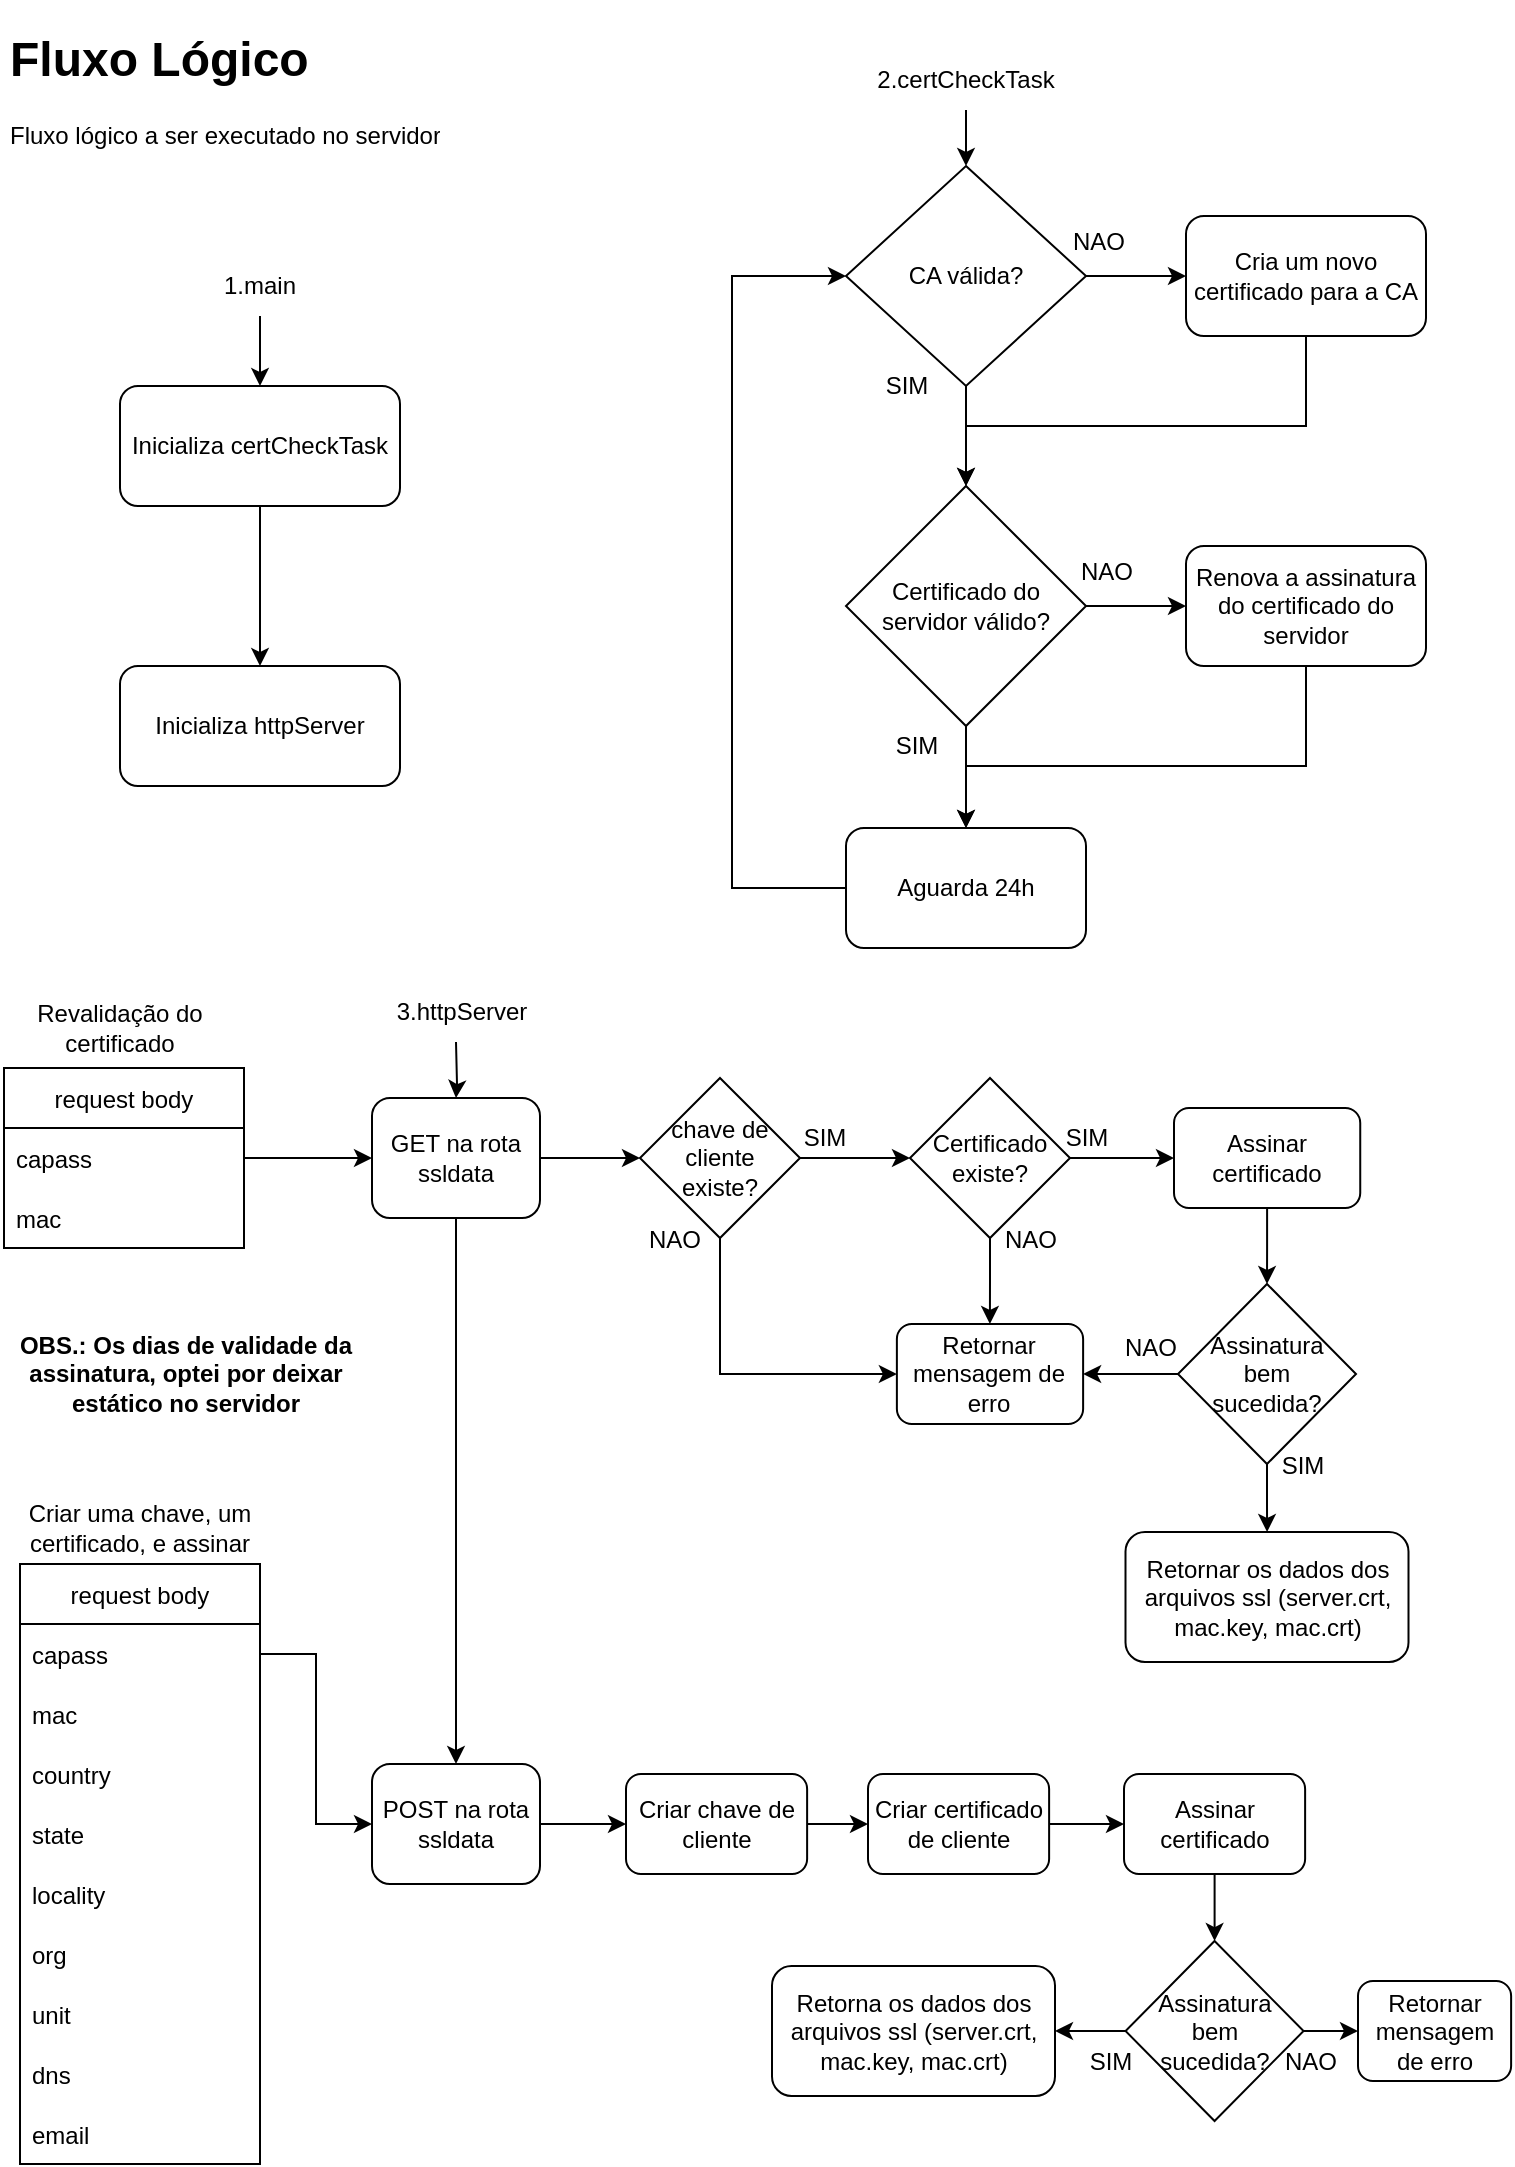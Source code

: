 <mxfile version="16.5.1" type="device" pages="4"><diagram id="BC4Zwl8mipg5zfSxNKsa" name="Fluxo lógico"><mxGraphModel dx="1021" dy="651" grid="1" gridSize="10" guides="1" tooltips="1" connect="1" arrows="1" fold="1" page="1" pageScale="1" pageWidth="827" pageHeight="1169" math="0" shadow="0"><root><mxCell id="be6pAo3r0yHjS3jcYsn6-0"/><mxCell id="be6pAo3r0yHjS3jcYsn6-1" parent="be6pAo3r0yHjS3jcYsn6-0"/><mxCell id="WcNA17hBOjk0ftj5yCEZ-30" value="" style="edgeStyle=orthogonalEdgeStyle;rounded=0;orthogonalLoop=1;jettySize=auto;html=1;" edge="1" parent="be6pAo3r0yHjS3jcYsn6-1" source="be6pAo3r0yHjS3jcYsn6-2" target="WcNA17hBOjk0ftj5yCEZ-29"><mxGeometry relative="1" as="geometry"/></mxCell><mxCell id="be6pAo3r0yHjS3jcYsn6-2" value="Inicializa certCheckTask" style="rounded=1;whiteSpace=wrap;html=1;" vertex="1" parent="be6pAo3r0yHjS3jcYsn6-1"><mxGeometry x="100" y="223" width="140" height="60" as="geometry"/></mxCell><mxCell id="WcNA17hBOjk0ftj5yCEZ-2" value="" style="edgeStyle=orthogonalEdgeStyle;rounded=0;orthogonalLoop=1;jettySize=auto;html=1;" edge="1" parent="be6pAo3r0yHjS3jcYsn6-1" source="WcNA17hBOjk0ftj5yCEZ-1" target="be6pAo3r0yHjS3jcYsn6-2"><mxGeometry relative="1" as="geometry"/></mxCell><mxCell id="WcNA17hBOjk0ftj5yCEZ-1" value="1.main" style="text;html=1;strokeColor=none;fillColor=none;align=center;verticalAlign=middle;whiteSpace=wrap;rounded=0;" vertex="1" parent="be6pAo3r0yHjS3jcYsn6-1"><mxGeometry x="140" y="158" width="60" height="30" as="geometry"/></mxCell><mxCell id="WcNA17hBOjk0ftj5yCEZ-28" value="" style="edgeStyle=orthogonalEdgeStyle;rounded=0;orthogonalLoop=1;jettySize=auto;html=1;" edge="1" parent="be6pAo3r0yHjS3jcYsn6-1" source="WcNA17hBOjk0ftj5yCEZ-3" target="WcNA17hBOjk0ftj5yCEZ-11"><mxGeometry relative="1" as="geometry"/></mxCell><mxCell id="WcNA17hBOjk0ftj5yCEZ-3" value="2.certCheckTask" style="text;html=1;strokeColor=none;fillColor=none;align=center;verticalAlign=middle;whiteSpace=wrap;rounded=0;" vertex="1" parent="be6pAo3r0yHjS3jcYsn6-1"><mxGeometry x="493" y="55" width="60" height="30" as="geometry"/></mxCell><mxCell id="WcNA17hBOjk0ftj5yCEZ-13" value="" style="edgeStyle=orthogonalEdgeStyle;rounded=0;orthogonalLoop=1;jettySize=auto;html=1;" edge="1" parent="be6pAo3r0yHjS3jcYsn6-1" source="WcNA17hBOjk0ftj5yCEZ-11" target="WcNA17hBOjk0ftj5yCEZ-12"><mxGeometry relative="1" as="geometry"/></mxCell><mxCell id="WcNA17hBOjk0ftj5yCEZ-17" value="" style="edgeStyle=orthogonalEdgeStyle;rounded=0;orthogonalLoop=1;jettySize=auto;html=1;" edge="1" parent="be6pAo3r0yHjS3jcYsn6-1" source="WcNA17hBOjk0ftj5yCEZ-11" target="WcNA17hBOjk0ftj5yCEZ-16"><mxGeometry relative="1" as="geometry"/></mxCell><mxCell id="WcNA17hBOjk0ftj5yCEZ-11" value="CA válida?" style="rhombus;whiteSpace=wrap;html=1;" vertex="1" parent="be6pAo3r0yHjS3jcYsn6-1"><mxGeometry x="463" y="113" width="120" height="110" as="geometry"/></mxCell><mxCell id="WcNA17hBOjk0ftj5yCEZ-15" value="" style="edgeStyle=orthogonalEdgeStyle;rounded=0;orthogonalLoop=1;jettySize=auto;html=1;" edge="1" parent="be6pAo3r0yHjS3jcYsn6-1" source="WcNA17hBOjk0ftj5yCEZ-12" target="WcNA17hBOjk0ftj5yCEZ-14"><mxGeometry relative="1" as="geometry"/></mxCell><mxCell id="WcNA17hBOjk0ftj5yCEZ-21" style="edgeStyle=orthogonalEdgeStyle;rounded=0;orthogonalLoop=1;jettySize=auto;html=1;entryX=0;entryY=0.5;entryDx=0;entryDy=0;" edge="1" parent="be6pAo3r0yHjS3jcYsn6-1" source="WcNA17hBOjk0ftj5yCEZ-12" target="WcNA17hBOjk0ftj5yCEZ-20"><mxGeometry relative="1" as="geometry"/></mxCell><mxCell id="WcNA17hBOjk0ftj5yCEZ-12" value="Certificado do servidor válido?" style="rhombus;whiteSpace=wrap;html=1;" vertex="1" parent="be6pAo3r0yHjS3jcYsn6-1"><mxGeometry x="463" y="273" width="120" height="120" as="geometry"/></mxCell><mxCell id="WcNA17hBOjk0ftj5yCEZ-23" style="edgeStyle=orthogonalEdgeStyle;rounded=0;orthogonalLoop=1;jettySize=auto;html=1;entryX=0;entryY=0.5;entryDx=0;entryDy=0;" edge="1" parent="be6pAo3r0yHjS3jcYsn6-1" source="WcNA17hBOjk0ftj5yCEZ-14" target="WcNA17hBOjk0ftj5yCEZ-11"><mxGeometry relative="1" as="geometry"><Array as="points"><mxPoint x="406" y="474"/><mxPoint x="406" y="168"/></Array></mxGeometry></mxCell><mxCell id="WcNA17hBOjk0ftj5yCEZ-14" value="Aguarda 24h" style="rounded=1;whiteSpace=wrap;html=1;" vertex="1" parent="be6pAo3r0yHjS3jcYsn6-1"><mxGeometry x="463" y="444" width="120" height="60" as="geometry"/></mxCell><mxCell id="WcNA17hBOjk0ftj5yCEZ-19" style="edgeStyle=orthogonalEdgeStyle;rounded=0;orthogonalLoop=1;jettySize=auto;html=1;entryX=0.5;entryY=0;entryDx=0;entryDy=0;" edge="1" parent="be6pAo3r0yHjS3jcYsn6-1" source="WcNA17hBOjk0ftj5yCEZ-16" target="WcNA17hBOjk0ftj5yCEZ-12"><mxGeometry relative="1" as="geometry"><Array as="points"><mxPoint x="693" y="243"/><mxPoint x="523" y="243"/></Array></mxGeometry></mxCell><mxCell id="WcNA17hBOjk0ftj5yCEZ-16" value="Cria um novo certificado para a CA" style="rounded=1;whiteSpace=wrap;html=1;" vertex="1" parent="be6pAo3r0yHjS3jcYsn6-1"><mxGeometry x="633" y="138" width="120" height="60" as="geometry"/></mxCell><mxCell id="WcNA17hBOjk0ftj5yCEZ-22" style="edgeStyle=orthogonalEdgeStyle;rounded=0;orthogonalLoop=1;jettySize=auto;html=1;entryX=0.5;entryY=0;entryDx=0;entryDy=0;" edge="1" parent="be6pAo3r0yHjS3jcYsn6-1" source="WcNA17hBOjk0ftj5yCEZ-20" target="WcNA17hBOjk0ftj5yCEZ-14"><mxGeometry relative="1" as="geometry"><Array as="points"><mxPoint x="693" y="413"/><mxPoint x="523" y="413"/></Array></mxGeometry></mxCell><mxCell id="WcNA17hBOjk0ftj5yCEZ-20" value="Renova a assinatura do certificado do servidor" style="rounded=1;whiteSpace=wrap;html=1;" vertex="1" parent="be6pAo3r0yHjS3jcYsn6-1"><mxGeometry x="633" y="303" width="120" height="60" as="geometry"/></mxCell><mxCell id="WcNA17hBOjk0ftj5yCEZ-24" value="SIM" style="text;html=1;align=center;verticalAlign=middle;resizable=0;points=[];autosize=1;strokeColor=none;fillColor=none;" vertex="1" parent="be6pAo3r0yHjS3jcYsn6-1"><mxGeometry x="473" y="213" width="40" height="20" as="geometry"/></mxCell><mxCell id="WcNA17hBOjk0ftj5yCEZ-25" value="NAO" style="text;html=1;align=center;verticalAlign=middle;resizable=0;points=[];autosize=1;strokeColor=none;fillColor=none;" vertex="1" parent="be6pAo3r0yHjS3jcYsn6-1"><mxGeometry x="569" y="141" width="40" height="20" as="geometry"/></mxCell><mxCell id="WcNA17hBOjk0ftj5yCEZ-26" value="SIM" style="text;html=1;align=center;verticalAlign=middle;resizable=0;points=[];autosize=1;strokeColor=none;fillColor=none;" vertex="1" parent="be6pAo3r0yHjS3jcYsn6-1"><mxGeometry x="478" y="393" width="40" height="20" as="geometry"/></mxCell><mxCell id="WcNA17hBOjk0ftj5yCEZ-27" value="NAO" style="text;html=1;align=center;verticalAlign=middle;resizable=0;points=[];autosize=1;strokeColor=none;fillColor=none;" vertex="1" parent="be6pAo3r0yHjS3jcYsn6-1"><mxGeometry x="573" y="306" width="40" height="20" as="geometry"/></mxCell><mxCell id="WcNA17hBOjk0ftj5yCEZ-29" value="Inicializa httpServer" style="rounded=1;whiteSpace=wrap;html=1;" vertex="1" parent="be6pAo3r0yHjS3jcYsn6-1"><mxGeometry x="100" y="363" width="140" height="60" as="geometry"/></mxCell><mxCell id="WcNA17hBOjk0ftj5yCEZ-33" value="" style="edgeStyle=orthogonalEdgeStyle;rounded=0;orthogonalLoop=1;jettySize=auto;html=1;" edge="1" parent="be6pAo3r0yHjS3jcYsn6-1" target="WcNA17hBOjk0ftj5yCEZ-32"><mxGeometry relative="1" as="geometry"><mxPoint x="268" y="551" as="sourcePoint"/></mxGeometry></mxCell><mxCell id="WcNA17hBOjk0ftj5yCEZ-31" value="3.httpServer" style="text;html=1;strokeColor=none;fillColor=none;align=center;verticalAlign=middle;whiteSpace=wrap;rounded=0;" vertex="1" parent="be6pAo3r0yHjS3jcYsn6-1"><mxGeometry x="241" y="521" width="60" height="30" as="geometry"/></mxCell><mxCell id="xmkjiBIXe8Q9Y57QpIyR-19" value="" style="edgeStyle=orthogonalEdgeStyle;rounded=0;orthogonalLoop=1;jettySize=auto;html=1;" edge="1" parent="be6pAo3r0yHjS3jcYsn6-1" source="WcNA17hBOjk0ftj5yCEZ-32" target="xmkjiBIXe8Q9Y57QpIyR-11"><mxGeometry relative="1" as="geometry"/></mxCell><mxCell id="x1FWQVkBHdmMVWRFL4YK-9" value="" style="edgeStyle=orthogonalEdgeStyle;rounded=0;orthogonalLoop=1;jettySize=auto;html=1;" edge="1" parent="be6pAo3r0yHjS3jcYsn6-1" source="WcNA17hBOjk0ftj5yCEZ-32" target="x1FWQVkBHdmMVWRFL4YK-8"><mxGeometry relative="1" as="geometry"/></mxCell><mxCell id="WcNA17hBOjk0ftj5yCEZ-32" value="GET na rota ssldata" style="rounded=1;whiteSpace=wrap;html=1;" vertex="1" parent="be6pAo3r0yHjS3jcYsn6-1"><mxGeometry x="226" y="579" width="84" height="60" as="geometry"/></mxCell><mxCell id="UGBuYZx6DD6ibob1wePG-3" value="" style="edgeStyle=orthogonalEdgeStyle;rounded=0;orthogonalLoop=1;jettySize=auto;html=1;" edge="1" parent="be6pAo3r0yHjS3jcYsn6-1" source="xmkjiBIXe8Q9Y57QpIyR-11" target="UGBuYZx6DD6ibob1wePG-2"><mxGeometry relative="1" as="geometry"/></mxCell><mxCell id="x1FWQVkBHdmMVWRFL4YK-4" style="edgeStyle=orthogonalEdgeStyle;rounded=0;orthogonalLoop=1;jettySize=auto;html=1;entryX=0;entryY=0.5;entryDx=0;entryDy=0;" edge="1" parent="be6pAo3r0yHjS3jcYsn6-1" source="xmkjiBIXe8Q9Y57QpIyR-11" target="v9mqhkekcxgClpaHJQd0-19"><mxGeometry relative="1" as="geometry"><Array as="points"><mxPoint x="400" y="717"/></Array></mxGeometry></mxCell><mxCell id="xmkjiBIXe8Q9Y57QpIyR-11" value="chave de cliente &lt;br&gt;existe?" style="rhombus;whiteSpace=wrap;html=1;" vertex="1" parent="be6pAo3r0yHjS3jcYsn6-1"><mxGeometry x="360" y="569" width="80" height="80" as="geometry"/></mxCell><mxCell id="xmkjiBIXe8Q9Y57QpIyR-18" value="" style="edgeStyle=orthogonalEdgeStyle;rounded=0;orthogonalLoop=1;jettySize=auto;html=1;" edge="1" parent="be6pAo3r0yHjS3jcYsn6-1" source="xmkjiBIXe8Q9Y57QpIyR-16" target="xmkjiBIXe8Q9Y57QpIyR-17"><mxGeometry relative="1" as="geometry"/></mxCell><mxCell id="x1FWQVkBHdmMVWRFL4YK-3" value="" style="edgeStyle=orthogonalEdgeStyle;rounded=0;orthogonalLoop=1;jettySize=auto;html=1;" edge="1" parent="be6pAo3r0yHjS3jcYsn6-1" source="xmkjiBIXe8Q9Y57QpIyR-16" target="v9mqhkekcxgClpaHJQd0-19"><mxGeometry relative="1" as="geometry"/></mxCell><mxCell id="xmkjiBIXe8Q9Y57QpIyR-16" value="Assinatura &lt;br&gt;bem &lt;br&gt;sucedida?" style="rhombus;whiteSpace=wrap;html=1;" vertex="1" parent="be6pAo3r0yHjS3jcYsn6-1"><mxGeometry x="629" y="672" width="89" height="90" as="geometry"/></mxCell><mxCell id="xmkjiBIXe8Q9Y57QpIyR-17" value="Retornar os dados dos arquivos ssl (server.crt, mac.key, mac.crt)" style="rounded=1;whiteSpace=wrap;html=1;" vertex="1" parent="be6pAo3r0yHjS3jcYsn6-1"><mxGeometry x="602.75" y="796" width="141.5" height="65" as="geometry"/></mxCell><mxCell id="v9mqhkekcxgClpaHJQd0-20" value="" style="edgeStyle=orthogonalEdgeStyle;rounded=0;orthogonalLoop=1;jettySize=auto;html=1;" edge="1" parent="be6pAo3r0yHjS3jcYsn6-1" source="UGBuYZx6DD6ibob1wePG-2" target="v9mqhkekcxgClpaHJQd0-19"><mxGeometry relative="1" as="geometry"/></mxCell><mxCell id="x1FWQVkBHdmMVWRFL4YK-0" style="edgeStyle=orthogonalEdgeStyle;rounded=0;orthogonalLoop=1;jettySize=auto;html=1;entryX=0;entryY=0.5;entryDx=0;entryDy=0;" edge="1" parent="be6pAo3r0yHjS3jcYsn6-1" source="UGBuYZx6DD6ibob1wePG-2" target="v9mqhkekcxgClpaHJQd0-21"><mxGeometry relative="1" as="geometry"/></mxCell><mxCell id="UGBuYZx6DD6ibob1wePG-2" value="Certificado existe?" style="rhombus;whiteSpace=wrap;html=1;" vertex="1" parent="be6pAo3r0yHjS3jcYsn6-1"><mxGeometry x="495" y="569" width="80" height="80" as="geometry"/></mxCell><mxCell id="3eUWi43jGN5ATZQSrFQz-1" value="NAO" style="text;html=1;align=center;verticalAlign=middle;resizable=0;points=[];autosize=1;strokeColor=none;fillColor=none;" vertex="1" parent="be6pAo3r0yHjS3jcYsn6-1"><mxGeometry x="357" y="640" width="40" height="20" as="geometry"/></mxCell><mxCell id="3eUWi43jGN5ATZQSrFQz-2" value="SIM" style="text;html=1;align=center;verticalAlign=middle;resizable=0;points=[];autosize=1;strokeColor=none;fillColor=none;" vertex="1" parent="be6pAo3r0yHjS3jcYsn6-1"><mxGeometry x="563" y="589" width="40" height="20" as="geometry"/></mxCell><mxCell id="A-RtcQi8gOlViU2-a3Qn-0" value="SIM" style="text;html=1;align=center;verticalAlign=middle;resizable=0;points=[];autosize=1;strokeColor=none;fillColor=none;" vertex="1" parent="be6pAo3r0yHjS3jcYsn6-1"><mxGeometry x="432" y="589" width="40" height="20" as="geometry"/></mxCell><mxCell id="A-RtcQi8gOlViU2-a3Qn-2" value="NAO" style="text;html=1;align=center;verticalAlign=middle;resizable=0;points=[];autosize=1;strokeColor=none;fillColor=none;" vertex="1" parent="be6pAo3r0yHjS3jcYsn6-1"><mxGeometry x="535" y="640" width="40" height="20" as="geometry"/></mxCell><mxCell id="A-RtcQi8gOlViU2-a3Qn-3" value="SIM" style="text;html=1;align=center;verticalAlign=middle;resizable=0;points=[];autosize=1;strokeColor=none;fillColor=none;" vertex="1" parent="be6pAo3r0yHjS3jcYsn6-1"><mxGeometry x="671" y="753" width="40" height="20" as="geometry"/></mxCell><mxCell id="0g54YnJ1GtfSoZ4sOt7k-0" value="&lt;h1&gt;Fluxo Lógico&lt;/h1&gt;&lt;p&gt;Fluxo lógico a ser executado no servidor&lt;/p&gt;" style="text;html=1;strokeColor=none;fillColor=none;spacing=5;spacingTop=-20;whiteSpace=wrap;overflow=hidden;rounded=0;" vertex="1" parent="be6pAo3r0yHjS3jcYsn6-1"><mxGeometry x="40" y="40" width="400" height="70" as="geometry"/></mxCell><mxCell id="v9mqhkekcxgClpaHJQd0-15" style="edgeStyle=orthogonalEdgeStyle;rounded=0;orthogonalLoop=1;jettySize=auto;html=1;entryX=0;entryY=0.5;entryDx=0;entryDy=0;" edge="1" parent="be6pAo3r0yHjS3jcYsn6-1" source="v9mqhkekcxgClpaHJQd0-0" target="WcNA17hBOjk0ftj5yCEZ-32"><mxGeometry relative="1" as="geometry"/></mxCell><mxCell id="v9mqhkekcxgClpaHJQd0-0" value="request body" style="swimlane;fontStyle=0;childLayout=stackLayout;horizontal=1;startSize=30;horizontalStack=0;resizeParent=1;resizeParentMax=0;resizeLast=0;collapsible=1;marginBottom=0;" vertex="1" parent="be6pAo3r0yHjS3jcYsn6-1"><mxGeometry x="42" y="564" width="120" height="90" as="geometry"/></mxCell><mxCell id="v9mqhkekcxgClpaHJQd0-2" value="capass" style="text;strokeColor=none;fillColor=none;align=left;verticalAlign=middle;spacingLeft=4;spacingRight=4;overflow=hidden;points=[[0,0.5],[1,0.5]];portConstraint=eastwest;rotatable=0;" vertex="1" parent="v9mqhkekcxgClpaHJQd0-0"><mxGeometry y="30" width="120" height="30" as="geometry"/></mxCell><mxCell id="zrW3hMRB7ih-723TzaFN-18" value="mac" style="text;strokeColor=none;fillColor=none;align=left;verticalAlign=middle;spacingLeft=4;spacingRight=4;overflow=hidden;points=[[0,0.5],[1,0.5]];portConstraint=eastwest;rotatable=0;" vertex="1" parent="v9mqhkekcxgClpaHJQd0-0"><mxGeometry y="60" width="120" height="30" as="geometry"/></mxCell><mxCell id="v9mqhkekcxgClpaHJQd0-19" value="Retornar mensagem de erro" style="rounded=1;whiteSpace=wrap;html=1;" vertex="1" parent="be6pAo3r0yHjS3jcYsn6-1"><mxGeometry x="488.44" y="692" width="93.12" height="50" as="geometry"/></mxCell><mxCell id="x1FWQVkBHdmMVWRFL4YK-2" style="edgeStyle=orthogonalEdgeStyle;rounded=0;orthogonalLoop=1;jettySize=auto;html=1;entryX=0.5;entryY=0;entryDx=0;entryDy=0;" edge="1" parent="be6pAo3r0yHjS3jcYsn6-1" source="v9mqhkekcxgClpaHJQd0-21" target="xmkjiBIXe8Q9Y57QpIyR-16"><mxGeometry relative="1" as="geometry"/></mxCell><mxCell id="v9mqhkekcxgClpaHJQd0-21" value="Assinar certificado" style="rounded=1;whiteSpace=wrap;html=1;" vertex="1" parent="be6pAo3r0yHjS3jcYsn6-1"><mxGeometry x="627" y="584" width="93.12" height="50" as="geometry"/></mxCell><mxCell id="x1FWQVkBHdmMVWRFL4YK-5" value="NAO" style="text;html=1;align=center;verticalAlign=middle;resizable=0;points=[];autosize=1;strokeColor=none;fillColor=none;" vertex="1" parent="be6pAo3r0yHjS3jcYsn6-1"><mxGeometry x="595" y="694" width="40" height="20" as="geometry"/></mxCell><mxCell id="zrW3hMRB7ih-723TzaFN-19" value="" style="edgeStyle=orthogonalEdgeStyle;rounded=0;orthogonalLoop=1;jettySize=auto;html=1;" edge="1" parent="be6pAo3r0yHjS3jcYsn6-1" source="x1FWQVkBHdmMVWRFL4YK-8" target="zrW3hMRB7ih-723TzaFN-11"><mxGeometry relative="1" as="geometry"/></mxCell><mxCell id="x1FWQVkBHdmMVWRFL4YK-8" value="POST na rota ssldata" style="rounded=1;whiteSpace=wrap;html=1;" vertex="1" parent="be6pAo3r0yHjS3jcYsn6-1"><mxGeometry x="226" y="912" width="84" height="60" as="geometry"/></mxCell><mxCell id="zrW3hMRB7ih-723TzaFN-0" value="request body" style="swimlane;fontStyle=0;childLayout=stackLayout;horizontal=1;startSize=30;horizontalStack=0;resizeParent=1;resizeParentMax=0;resizeLast=0;collapsible=1;marginBottom=0;" vertex="1" parent="be6pAo3r0yHjS3jcYsn6-1"><mxGeometry x="50" y="812" width="120" height="300" as="geometry"/></mxCell><mxCell id="zrW3hMRB7ih-723TzaFN-1" value="capass" style="text;strokeColor=none;fillColor=none;align=left;verticalAlign=middle;spacingLeft=4;spacingRight=4;overflow=hidden;points=[[0,0.5],[1,0.5]];portConstraint=eastwest;rotatable=0;" vertex="1" parent="zrW3hMRB7ih-723TzaFN-0"><mxGeometry y="30" width="120" height="30" as="geometry"/></mxCell><mxCell id="zrW3hMRB7ih-723TzaFN-2" value="mac" style="text;strokeColor=none;fillColor=none;align=left;verticalAlign=middle;spacingLeft=4;spacingRight=4;overflow=hidden;points=[[0,0.5],[1,0.5]];portConstraint=eastwest;rotatable=0;" vertex="1" parent="zrW3hMRB7ih-723TzaFN-0"><mxGeometry y="60" width="120" height="30" as="geometry"/></mxCell><mxCell id="zrW3hMRB7ih-723TzaFN-3" value="country" style="text;strokeColor=none;fillColor=none;align=left;verticalAlign=middle;spacingLeft=4;spacingRight=4;overflow=hidden;points=[[0,0.5],[1,0.5]];portConstraint=eastwest;rotatable=0;" vertex="1" parent="zrW3hMRB7ih-723TzaFN-0"><mxGeometry y="90" width="120" height="30" as="geometry"/></mxCell><mxCell id="zrW3hMRB7ih-723TzaFN-4" value="state" style="text;strokeColor=none;fillColor=none;align=left;verticalAlign=middle;spacingLeft=4;spacingRight=4;overflow=hidden;points=[[0,0.5],[1,0.5]];portConstraint=eastwest;rotatable=0;" vertex="1" parent="zrW3hMRB7ih-723TzaFN-0"><mxGeometry y="120" width="120" height="30" as="geometry"/></mxCell><mxCell id="zrW3hMRB7ih-723TzaFN-5" value="locality" style="text;strokeColor=none;fillColor=none;align=left;verticalAlign=middle;spacingLeft=4;spacingRight=4;overflow=hidden;points=[[0,0.5],[1,0.5]];portConstraint=eastwest;rotatable=0;" vertex="1" parent="zrW3hMRB7ih-723TzaFN-0"><mxGeometry y="150" width="120" height="30" as="geometry"/></mxCell><mxCell id="zrW3hMRB7ih-723TzaFN-6" value="org" style="text;strokeColor=none;fillColor=none;align=left;verticalAlign=middle;spacingLeft=4;spacingRight=4;overflow=hidden;points=[[0,0.5],[1,0.5]];portConstraint=eastwest;rotatable=0;" vertex="1" parent="zrW3hMRB7ih-723TzaFN-0"><mxGeometry y="180" width="120" height="30" as="geometry"/></mxCell><mxCell id="zrW3hMRB7ih-723TzaFN-7" value="unit" style="text;strokeColor=none;fillColor=none;align=left;verticalAlign=middle;spacingLeft=4;spacingRight=4;overflow=hidden;points=[[0,0.5],[1,0.5]];portConstraint=eastwest;rotatable=0;" vertex="1" parent="zrW3hMRB7ih-723TzaFN-0"><mxGeometry y="210" width="120" height="30" as="geometry"/></mxCell><mxCell id="zrW3hMRB7ih-723TzaFN-8" value="dns" style="text;strokeColor=none;fillColor=none;align=left;verticalAlign=middle;spacingLeft=4;spacingRight=4;overflow=hidden;points=[[0,0.5],[1,0.5]];portConstraint=eastwest;rotatable=0;" vertex="1" parent="zrW3hMRB7ih-723TzaFN-0"><mxGeometry y="240" width="120" height="30" as="geometry"/></mxCell><mxCell id="zrW3hMRB7ih-723TzaFN-9" value="email" style="text;strokeColor=none;fillColor=none;align=left;verticalAlign=middle;spacingLeft=4;spacingRight=4;overflow=hidden;points=[[0,0.5],[1,0.5]];portConstraint=eastwest;rotatable=0;" vertex="1" parent="zrW3hMRB7ih-723TzaFN-0"><mxGeometry y="270" width="120" height="30" as="geometry"/></mxCell><mxCell id="y1QWZeRbgpun3CEIF5rV-0" style="edgeStyle=orthogonalEdgeStyle;rounded=0;orthogonalLoop=1;jettySize=auto;html=1;entryX=0;entryY=0.5;entryDx=0;entryDy=0;" edge="1" parent="be6pAo3r0yHjS3jcYsn6-1" source="zrW3hMRB7ih-723TzaFN-11" target="zrW3hMRB7ih-723TzaFN-12"><mxGeometry relative="1" as="geometry"/></mxCell><mxCell id="zrW3hMRB7ih-723TzaFN-11" value="Criar chave de cliente" style="rounded=1;whiteSpace=wrap;html=1;" vertex="1" parent="be6pAo3r0yHjS3jcYsn6-1"><mxGeometry x="353" y="917" width="90.56" height="50" as="geometry"/></mxCell><mxCell id="y1QWZeRbgpun3CEIF5rV-1" style="edgeStyle=orthogonalEdgeStyle;rounded=0;orthogonalLoop=1;jettySize=auto;html=1;entryX=0;entryY=0.5;entryDx=0;entryDy=0;" edge="1" parent="be6pAo3r0yHjS3jcYsn6-1" source="zrW3hMRB7ih-723TzaFN-12" target="zrW3hMRB7ih-723TzaFN-13"><mxGeometry relative="1" as="geometry"/></mxCell><mxCell id="zrW3hMRB7ih-723TzaFN-12" value="Criar certificado de cliente" style="rounded=1;whiteSpace=wrap;html=1;" vertex="1" parent="be6pAo3r0yHjS3jcYsn6-1"><mxGeometry x="474.0" y="917" width="90.56" height="50" as="geometry"/></mxCell><mxCell id="wyOKx5W6wQn2XvBHNgyv-0" value="" style="edgeStyle=orthogonalEdgeStyle;rounded=0;orthogonalLoop=1;jettySize=auto;html=1;" edge="1" parent="be6pAo3r0yHjS3jcYsn6-1" source="zrW3hMRB7ih-723TzaFN-13" target="zrW3hMRB7ih-723TzaFN-15"><mxGeometry relative="1" as="geometry"/></mxCell><mxCell id="zrW3hMRB7ih-723TzaFN-13" value="Assinar certificado" style="rounded=1;whiteSpace=wrap;html=1;" vertex="1" parent="be6pAo3r0yHjS3jcYsn6-1"><mxGeometry x="602" y="917" width="90.56" height="50" as="geometry"/></mxCell><mxCell id="zrW3hMRB7ih-723TzaFN-14" style="edgeStyle=orthogonalEdgeStyle;rounded=0;orthogonalLoop=1;jettySize=auto;html=1;exitX=1;exitY=0.5;exitDx=0;exitDy=0;entryX=0;entryY=0.5;entryDx=0;entryDy=0;" edge="1" parent="be6pAo3r0yHjS3jcYsn6-1" source="zrW3hMRB7ih-723TzaFN-1" target="x1FWQVkBHdmMVWRFL4YK-8"><mxGeometry relative="1" as="geometry"/></mxCell><mxCell id="wyOKx5W6wQn2XvBHNgyv-1" value="" style="edgeStyle=orthogonalEdgeStyle;rounded=0;orthogonalLoop=1;jettySize=auto;html=1;" edge="1" parent="be6pAo3r0yHjS3jcYsn6-1" source="zrW3hMRB7ih-723TzaFN-15" target="zrW3hMRB7ih-723TzaFN-17"><mxGeometry relative="1" as="geometry"/></mxCell><mxCell id="wyOKx5W6wQn2XvBHNgyv-2" value="" style="edgeStyle=orthogonalEdgeStyle;rounded=0;orthogonalLoop=1;jettySize=auto;html=1;" edge="1" parent="be6pAo3r0yHjS3jcYsn6-1" source="zrW3hMRB7ih-723TzaFN-15" target="zrW3hMRB7ih-723TzaFN-16"><mxGeometry relative="1" as="geometry"/></mxCell><mxCell id="zrW3hMRB7ih-723TzaFN-15" value="Assinatura &lt;br&gt;bem &lt;br&gt;sucedida?" style="rhombus;whiteSpace=wrap;html=1;" vertex="1" parent="be6pAo3r0yHjS3jcYsn6-1"><mxGeometry x="602.78" y="1000.5" width="89" height="90" as="geometry"/></mxCell><mxCell id="zrW3hMRB7ih-723TzaFN-16" value="Retorna os dados dos arquivos ssl (server.crt, mac.key, mac.crt)" style="rounded=1;whiteSpace=wrap;html=1;" vertex="1" parent="be6pAo3r0yHjS3jcYsn6-1"><mxGeometry x="426" y="1013" width="141.5" height="65" as="geometry"/></mxCell><mxCell id="zrW3hMRB7ih-723TzaFN-17" value="Retornar mensagem de erro" style="rounded=1;whiteSpace=wrap;html=1;" vertex="1" parent="be6pAo3r0yHjS3jcYsn6-1"><mxGeometry x="719" y="1020.5" width="76.56" height="50" as="geometry"/></mxCell><mxCell id="wyOKx5W6wQn2XvBHNgyv-3" value="SIM" style="text;html=1;align=center;verticalAlign=middle;resizable=0;points=[];autosize=1;strokeColor=none;fillColor=none;" vertex="1" parent="be6pAo3r0yHjS3jcYsn6-1"><mxGeometry x="575" y="1050.5" width="40" height="20" as="geometry"/></mxCell><mxCell id="wyOKx5W6wQn2XvBHNgyv-4" value="NAO" style="text;html=1;align=center;verticalAlign=middle;resizable=0;points=[];autosize=1;strokeColor=none;fillColor=none;" vertex="1" parent="be6pAo3r0yHjS3jcYsn6-1"><mxGeometry x="675" y="1050.5" width="40" height="20" as="geometry"/></mxCell><mxCell id="wyOKx5W6wQn2XvBHNgyv-6" value="OBS.: Os dias de validade da assinatura, optei por deixar estático no servidor" style="text;html=1;align=center;verticalAlign=middle;whiteSpace=wrap;rounded=0;fontStyle=1" vertex="1" parent="be6pAo3r0yHjS3jcYsn6-1"><mxGeometry x="43" y="682" width="180" height="70" as="geometry"/></mxCell><mxCell id="NsY_miU-OjNuB1sRj5Cp-0" value="Revalidação do certificado" style="text;html=1;strokeColor=none;fillColor=none;align=center;verticalAlign=middle;whiteSpace=wrap;rounded=0;" vertex="1" parent="be6pAo3r0yHjS3jcYsn6-1"><mxGeometry x="40" y="529" width="120" height="30" as="geometry"/></mxCell><mxCell id="NsY_miU-OjNuB1sRj5Cp-1" value="Criar uma chave, um certificado, e assinar" style="text;html=1;strokeColor=none;fillColor=none;align=center;verticalAlign=middle;whiteSpace=wrap;rounded=0;" vertex="1" parent="be6pAo3r0yHjS3jcYsn6-1"><mxGeometry x="50" y="779" width="120" height="30" as="geometry"/></mxCell></root></mxGraphModel></diagram><diagram id="fM_SPwXZh9jUsHn7DHsP" name="main"><mxGraphModel dx="1117" dy="1236" grid="1" gridSize="10" guides="1" tooltips="1" connect="1" arrows="1" fold="1" page="1" pageScale="1" pageWidth="827" pageHeight="1169" math="0" shadow="0"><root><mxCell id="14yd76PhJZ_JGQmCBW5W-0"/><mxCell id="14yd76PhJZ_JGQmCBW5W-1" parent="14yd76PhJZ_JGQmCBW5W-0"/><mxCell id="70lPxuOgRMgWDHQZcgST-0" value="main" style="swimlane;fontStyle=0;childLayout=stackLayout;horizontal=1;startSize=30;horizontalStack=0;resizeParent=1;resizeParentMax=0;resizeLast=0;collapsible=1;marginBottom=0;" vertex="1" parent="14yd76PhJZ_JGQmCBW5W-1"><mxGeometry x="40" y="160" width="190" height="210" as="geometry"/></mxCell><mxCell id="iEStwaChaKu1yOrABPDP-0" value="const opensslModule" style="text;strokeColor=none;fillColor=none;align=left;verticalAlign=middle;spacingLeft=4;spacingRight=4;overflow=hidden;points=[[0,0.5],[1,0.5]];portConstraint=eastwest;rotatable=0;" vertex="1" parent="70lPxuOgRMgWDHQZcgST-0"><mxGeometry y="30" width="190" height="30" as="geometry"/></mxCell><mxCell id="3Kvr_pkcScKMhalJXA7Z-0" value="const opensslController" style="text;strokeColor=none;fillColor=none;align=left;verticalAlign=middle;spacingLeft=4;spacingRight=4;overflow=hidden;points=[[0,0.5],[1,0.5]];portConstraint=eastwest;rotatable=0;" vertex="1" parent="70lPxuOgRMgWDHQZcgST-0"><mxGeometry y="60" width="190" height="30" as="geometry"/></mxCell><mxCell id="iRzpADAeA9NXx2wJ6Aye-0" value="function init()" style="text;strokeColor=none;fillColor=none;align=left;verticalAlign=middle;spacingLeft=4;spacingRight=4;overflow=hidden;points=[[0,0.5],[1,0.5]];portConstraint=eastwest;rotatable=0;" vertex="1" parent="70lPxuOgRMgWDHQZcgST-0"><mxGeometry y="90" width="190" height="30" as="geometry"/></mxCell><mxCell id="70lPxuOgRMgWDHQZcgST-2" value="function checkCA()" style="text;strokeColor=none;fillColor=none;align=left;verticalAlign=middle;spacingLeft=4;spacingRight=4;overflow=hidden;points=[[0,0.5],[1,0.5]];portConstraint=eastwest;rotatable=0;" vertex="1" parent="70lPxuOgRMgWDHQZcgST-0"><mxGeometry y="120" width="190" height="30" as="geometry"/></mxCell><mxCell id="70lPxuOgRMgWDHQZcgST-3" value="function checkServerCert()" style="text;strokeColor=none;fillColor=none;align=left;verticalAlign=middle;spacingLeft=4;spacingRight=4;overflow=hidden;points=[[0,0.5],[1,0.5]];portConstraint=eastwest;rotatable=0;" vertex="1" parent="70lPxuOgRMgWDHQZcgST-0"><mxGeometry y="150" width="190" height="30" as="geometry"/></mxCell><mxCell id="t1kuaUG-HyEWENcPmW25-0" value="app.listen" style="text;strokeColor=none;fillColor=none;align=left;verticalAlign=middle;spacingLeft=4;spacingRight=4;overflow=hidden;points=[[0,0.5],[1,0.5]];portConstraint=eastwest;rotatable=0;" vertex="1" parent="70lPxuOgRMgWDHQZcgST-0"><mxGeometry y="180" width="190" height="30" as="geometry"/></mxCell><mxCell id="70lPxuOgRMgWDHQZcgST-7" value="json serverData" style="swimlane;fontStyle=0;childLayout=stackLayout;horizontal=1;startSize=30;horizontalStack=0;resizeParent=1;resizeParentMax=0;resizeLast=0;collapsible=1;marginBottom=0;" vertex="1" parent="14yd76PhJZ_JGQmCBW5W-1"><mxGeometry x="280" y="160" width="190" height="90" as="geometry"/></mxCell><mxCell id="70lPxuOgRMgWDHQZcgST-8" value="caExpirationDate" style="text;strokeColor=none;fillColor=none;align=left;verticalAlign=middle;spacingLeft=4;spacingRight=4;overflow=hidden;points=[[0,0.5],[1,0.5]];portConstraint=eastwest;rotatable=0;" vertex="1" parent="70lPxuOgRMgWDHQZcgST-7"><mxGeometry y="30" width="190" height="30" as="geometry"/></mxCell><mxCell id="70lPxuOgRMgWDHQZcgST-9" value="serverExpirationDate" style="text;strokeColor=none;fillColor=none;align=left;verticalAlign=middle;spacingLeft=4;spacingRight=4;overflow=hidden;points=[[0,0.5],[1,0.5]];portConstraint=eastwest;rotatable=0;" vertex="1" parent="70lPxuOgRMgWDHQZcgST-7"><mxGeometry y="60" width="190" height="30" as="geometry"/></mxCell><mxCell id="uLDyaVa2E_6MRqjvumFD-0" value="&lt;h1&gt;main&lt;/h1&gt;&lt;h1&gt;&lt;span style=&quot;font-size: 12px ; font-weight: 400&quot;&gt;Estruturas de dados e protótipos de funções do arquivo principal.&lt;/span&gt;&lt;/h1&gt;" style="text;html=1;strokeColor=none;fillColor=none;spacing=5;spacingTop=-20;whiteSpace=wrap;overflow=hidden;rounded=0;" vertex="1" parent="14yd76PhJZ_JGQmCBW5W-1"><mxGeometry x="40" y="40" width="680" height="90" as="geometry"/></mxCell></root></mxGraphModel></diagram><diagram id="com8KeIOt-3AkyNRonAI" name="openssl.module"><mxGraphModel dx="782" dy="865" grid="1" gridSize="10" guides="1" tooltips="1" connect="1" arrows="1" fold="1" page="1" pageScale="1" pageWidth="827" pageHeight="1169" math="0" shadow="0"><root><mxCell id="0"/><mxCell id="1" parent="0"/><mxCell id="H6kM7KGLT0mYKET0jfLW-5" value="openssl.module" style="swimlane;fontStyle=0;childLayout=stackLayout;horizontal=1;startSize=30;horizontalStack=0;resizeParent=1;resizeParentMax=0;resizeLast=0;collapsible=1;marginBottom=0;" vertex="1" parent="1"><mxGeometry x="46" y="151" width="190" height="180" as="geometry"/></mxCell><mxCell id="nOmWvZFi1BcAlzMnrdge-1" value="var fs" style="text;strokeColor=none;fillColor=none;align=left;verticalAlign=middle;spacingLeft=4;spacingRight=4;overflow=hidden;points=[[0,0.5],[1,0.5]];portConstraint=eastwest;rotatable=0;" vertex="1" parent="H6kM7KGLT0mYKET0jfLW-5"><mxGeometry y="30" width="190" height="30" as="geometry"/></mxCell><mxCell id="H6kM7KGLT0mYKET0jfLW-6" value="function init(pass)" style="text;strokeColor=none;fillColor=none;align=left;verticalAlign=middle;spacingLeft=4;spacingRight=4;overflow=hidden;points=[[0,0.5],[1,0.5]];portConstraint=eastwest;rotatable=0;" vertex="1" parent="H6kM7KGLT0mYKET0jfLW-5"><mxGeometry y="60" width="190" height="30" as="geometry"/></mxCell><mxCell id="H6kM7KGLT0mYKET0jfLW-7" value="function generateKey(name)" style="text;strokeColor=none;fillColor=none;align=left;verticalAlign=middle;spacingLeft=4;spacingRight=4;overflow=hidden;points=[[0,0.5],[1,0.5]];portConstraint=eastwest;rotatable=0;" vertex="1" parent="H6kM7KGLT0mYKET0jfLW-5"><mxGeometry y="90" width="190" height="30" as="geometry"/></mxCell><mxCell id="H6kM7KGLT0mYKET0jfLW-8" value="function generateCert(certData)" style="text;strokeColor=none;fillColor=none;align=left;verticalAlign=middle;spacingLeft=4;spacingRight=4;overflow=hidden;points=[[0,0.5],[1,0.5]];portConstraint=eastwest;rotatable=0;" vertex="1" parent="H6kM7KGLT0mYKET0jfLW-5"><mxGeometry y="120" width="190" height="30" as="geometry"/></mxCell><mxCell id="H6kM7KGLT0mYKET0jfLW-9" value="function signCert(signData)" style="text;strokeColor=none;fillColor=none;align=left;verticalAlign=middle;spacingLeft=4;spacingRight=4;overflow=hidden;points=[[0,0.5],[1,0.5]];portConstraint=eastwest;rotatable=0;" vertex="1" parent="H6kM7KGLT0mYKET0jfLW-5"><mxGeometry y="150" width="190" height="30" as="geometry"/></mxCell><mxCell id="nOmWvZFi1BcAlzMnrdge-2" value="json opensslResult" style="swimlane;fontStyle=0;childLayout=stackLayout;horizontal=1;startSize=30;horizontalStack=0;resizeParent=1;resizeParentMax=0;resizeLast=0;collapsible=1;marginBottom=0;" vertex="1" parent="1"><mxGeometry x="436" y="151" width="191" height="90" as="geometry"/></mxCell><mxCell id="nOmWvZFi1BcAlzMnrdge-3" value="status" style="text;strokeColor=none;fillColor=none;align=left;verticalAlign=middle;spacingLeft=4;spacingRight=4;overflow=hidden;points=[[0,0.5],[1,0.5]];portConstraint=eastwest;rotatable=0;" vertex="1" parent="nOmWvZFi1BcAlzMnrdge-2"><mxGeometry y="30" width="191" height="30" as="geometry"/></mxCell><mxCell id="nOmWvZFi1BcAlzMnrdge-5" value="data" style="text;strokeColor=none;fillColor=none;align=left;verticalAlign=middle;spacingLeft=4;spacingRight=4;overflow=hidden;points=[[0,0.5],[1,0.5]];portConstraint=eastwest;rotatable=0;" vertex="1" parent="nOmWvZFi1BcAlzMnrdge-2"><mxGeometry y="60" width="191" height="30" as="geometry"/></mxCell><mxCell id="nOmWvZFi1BcAlzMnrdge-6" value="class ResultStatus" style="swimlane;fontStyle=0;childLayout=stackLayout;horizontal=1;startSize=30;horizontalStack=0;resizeParent=1;resizeParentMax=0;resizeLast=0;collapsible=1;marginBottom=0;" vertex="1" parent="1"><mxGeometry x="666" y="151" width="122" height="90" as="geometry"/></mxCell><mxCell id="nOmWvZFi1BcAlzMnrdge-7" value="static Failed = 0" style="text;strokeColor=none;fillColor=none;align=left;verticalAlign=middle;spacingLeft=4;spacingRight=4;overflow=hidden;points=[[0,0.5],[1,0.5]];portConstraint=eastwest;rotatable=0;" vertex="1" parent="nOmWvZFi1BcAlzMnrdge-6"><mxGeometry y="30" width="122" height="30" as="geometry"/></mxCell><mxCell id="nOmWvZFi1BcAlzMnrdge-8" value="static Sucess = 1" style="text;strokeColor=none;fillColor=none;align=left;verticalAlign=middle;spacingLeft=4;spacingRight=4;overflow=hidden;points=[[0,0.5],[1,0.5]];portConstraint=eastwest;rotatable=0;" vertex="1" parent="nOmWvZFi1BcAlzMnrdge-6"><mxGeometry y="60" width="122" height="30" as="geometry"/></mxCell><mxCell id="1Pl61M66wcTw8dyFjrxT-1" value="json certData" style="swimlane;fontStyle=0;childLayout=stackLayout;horizontal=1;startSize=30;horizontalStack=0;resizeParent=1;resizeParentMax=0;resizeLast=0;collapsible=1;marginBottom=0;" vertex="1" parent="1"><mxGeometry x="276" y="151" width="120" height="270" as="geometry"/></mxCell><mxCell id="1Pl61M66wcTw8dyFjrxT-3" value="mac" style="text;strokeColor=none;fillColor=none;align=left;verticalAlign=middle;spacingLeft=4;spacingRight=4;overflow=hidden;points=[[0,0.5],[1,0.5]];portConstraint=eastwest;rotatable=0;" vertex="1" parent="1Pl61M66wcTw8dyFjrxT-1"><mxGeometry y="30" width="120" height="30" as="geometry"/></mxCell><mxCell id="1Pl61M66wcTw8dyFjrxT-4" value="country" style="text;strokeColor=none;fillColor=none;align=left;verticalAlign=middle;spacingLeft=4;spacingRight=4;overflow=hidden;points=[[0,0.5],[1,0.5]];portConstraint=eastwest;rotatable=0;" vertex="1" parent="1Pl61M66wcTw8dyFjrxT-1"><mxGeometry y="60" width="120" height="30" as="geometry"/></mxCell><mxCell id="1Pl61M66wcTw8dyFjrxT-5" value="state" style="text;strokeColor=none;fillColor=none;align=left;verticalAlign=middle;spacingLeft=4;spacingRight=4;overflow=hidden;points=[[0,0.5],[1,0.5]];portConstraint=eastwest;rotatable=0;" vertex="1" parent="1Pl61M66wcTw8dyFjrxT-1"><mxGeometry y="90" width="120" height="30" as="geometry"/></mxCell><mxCell id="1Pl61M66wcTw8dyFjrxT-6" value="locality" style="text;strokeColor=none;fillColor=none;align=left;verticalAlign=middle;spacingLeft=4;spacingRight=4;overflow=hidden;points=[[0,0.5],[1,0.5]];portConstraint=eastwest;rotatable=0;" vertex="1" parent="1Pl61M66wcTw8dyFjrxT-1"><mxGeometry y="120" width="120" height="30" as="geometry"/></mxCell><mxCell id="1Pl61M66wcTw8dyFjrxT-7" value="org" style="text;strokeColor=none;fillColor=none;align=left;verticalAlign=middle;spacingLeft=4;spacingRight=4;overflow=hidden;points=[[0,0.5],[1,0.5]];portConstraint=eastwest;rotatable=0;" vertex="1" parent="1Pl61M66wcTw8dyFjrxT-1"><mxGeometry y="150" width="120" height="30" as="geometry"/></mxCell><mxCell id="1Pl61M66wcTw8dyFjrxT-8" value="unit" style="text;strokeColor=none;fillColor=none;align=left;verticalAlign=middle;spacingLeft=4;spacingRight=4;overflow=hidden;points=[[0,0.5],[1,0.5]];portConstraint=eastwest;rotatable=0;" vertex="1" parent="1Pl61M66wcTw8dyFjrxT-1"><mxGeometry y="180" width="120" height="30" as="geometry"/></mxCell><mxCell id="1Pl61M66wcTw8dyFjrxT-9" value="dns" style="text;strokeColor=none;fillColor=none;align=left;verticalAlign=middle;spacingLeft=4;spacingRight=4;overflow=hidden;points=[[0,0.5],[1,0.5]];portConstraint=eastwest;rotatable=0;" vertex="1" parent="1Pl61M66wcTw8dyFjrxT-1"><mxGeometry y="210" width="120" height="30" as="geometry"/></mxCell><mxCell id="1Pl61M66wcTw8dyFjrxT-10" value="email" style="text;strokeColor=none;fillColor=none;align=left;verticalAlign=middle;spacingLeft=4;spacingRight=4;overflow=hidden;points=[[0,0.5],[1,0.5]];portConstraint=eastwest;rotatable=0;" vertex="1" parent="1Pl61M66wcTw8dyFjrxT-1"><mxGeometry y="240" width="120" height="30" as="geometry"/></mxCell><mxCell id="tt6qlA2dTwvOPjPak1ud-1" value="&lt;h1&gt;&lt;span&gt;openssl.module&lt;/span&gt;&lt;/h1&gt;&lt;h1&gt;&lt;span style=&quot;font-size: 12px ; font-weight: 400&quot;&gt;Estruturas de dados e protótipos de funções para o módulo responsável por realizar os comandos ssl&lt;/span&gt;&lt;/h1&gt;" style="text;html=1;strokeColor=none;fillColor=none;spacing=5;spacingTop=-20;whiteSpace=wrap;overflow=hidden;rounded=0;" vertex="1" parent="1"><mxGeometry x="40" y="40" width="680" height="90" as="geometry"/></mxCell><mxCell id="wLWyKbT2YKqA1aeAKHL7-1" value="json signData" style="swimlane;fontStyle=0;childLayout=stackLayout;horizontal=1;startSize=30;horizontalStack=0;resizeParent=1;resizeParentMax=0;resizeLast=0;collapsible=1;marginBottom=0;" vertex="1" parent="1"><mxGeometry x="46" y="370" width="120" height="90" as="geometry"/></mxCell><mxCell id="wLWyKbT2YKqA1aeAKHL7-2" value="caPass" style="text;strokeColor=none;fillColor=none;align=left;verticalAlign=middle;spacingLeft=4;spacingRight=4;overflow=hidden;points=[[0,0.5],[1,0.5]];portConstraint=eastwest;rotatable=0;" vertex="1" parent="wLWyKbT2YKqA1aeAKHL7-1"><mxGeometry y="30" width="120" height="30" as="geometry"/></mxCell><mxCell id="wLWyKbT2YKqA1aeAKHL7-3" value="mac" style="text;strokeColor=none;fillColor=none;align=left;verticalAlign=middle;spacingLeft=4;spacingRight=4;overflow=hidden;points=[[0,0.5],[1,0.5]];portConstraint=eastwest;rotatable=0;" vertex="1" parent="wLWyKbT2YKqA1aeAKHL7-1"><mxGeometry y="60" width="120" height="30" as="geometry"/></mxCell></root></mxGraphModel></diagram><diagram id="c-teJeKhD6jINIzq0J0J" name="openssl.controller"><mxGraphModel dx="782" dy="865" grid="1" gridSize="10" guides="1" tooltips="1" connect="1" arrows="1" fold="1" page="1" pageScale="1" pageWidth="827" pageHeight="1169" math="0" shadow="0"><root><mxCell id="U37zgt3w7K5F1x8ppsD7-0"/><mxCell id="U37zgt3w7K5F1x8ppsD7-1" parent="U37zgt3w7K5F1x8ppsD7-0"/><mxCell id="70dMs9C4JMlN4iFFJrVf-0" value="openssl.controller" style="swimlane;fontStyle=0;childLayout=stackLayout;horizontal=1;startSize=30;horizontalStack=0;resizeParent=1;resizeParentMax=0;resizeLast=0;collapsible=1;marginBottom=0;" vertex="1" parent="U37zgt3w7K5F1x8ppsD7-1"><mxGeometry x="40" y="145" width="190" height="120" as="geometry"/></mxCell><mxCell id="70dMs9C4JMlN4iFFJrVf-1" value="function opensslCallback" style="text;strokeColor=none;fillColor=none;align=left;verticalAlign=middle;spacingLeft=4;spacingRight=4;overflow=hidden;points=[[0,0.5],[1,0.5]];portConstraint=eastwest;rotatable=0;" vertex="1" parent="70dMs9C4JMlN4iFFJrVf-0"><mxGeometry y="30" width="190" height="30" as="geometry"/></mxCell><mxCell id="70dMs9C4JMlN4iFFJrVf-2" value="exports.get(signParams)" style="text;strokeColor=none;fillColor=none;align=left;verticalAlign=middle;spacingLeft=4;spacingRight=4;overflow=hidden;points=[[0,0.5],[1,0.5]];portConstraint=eastwest;rotatable=0;" vertex="1" parent="70dMs9C4JMlN4iFFJrVf-0"><mxGeometry y="60" width="190" height="30" as="geometry"/></mxCell><mxCell id="IR7klC7WXSnT9PlK5GzS-0" value="exports.post(certData)" style="text;strokeColor=none;fillColor=none;align=left;verticalAlign=middle;spacingLeft=4;spacingRight=4;overflow=hidden;points=[[0,0.5],[1,0.5]];portConstraint=eastwest;rotatable=0;" vertex="1" parent="70dMs9C4JMlN4iFFJrVf-0"><mxGeometry y="90" width="190" height="30" as="geometry"/></mxCell><mxCell id="e4pDHdptsjGDQeHvubdV-0" value="&lt;h1&gt;&lt;span&gt;openssl.controller&lt;/span&gt;&lt;/h1&gt;&lt;h1&gt;&lt;span style=&quot;font-size: 12px ; font-weight: 400&quot;&gt;Estruturas de dados e protótipos de funções para o controlador de rotas.&lt;/span&gt;&lt;/h1&gt;" style="text;html=1;strokeColor=none;fillColor=none;spacing=5;spacingTop=-20;whiteSpace=wrap;overflow=hidden;rounded=0;" vertex="1" parent="U37zgt3w7K5F1x8ppsD7-1"><mxGeometry x="40" y="40" width="680" height="90" as="geometry"/></mxCell></root></mxGraphModel></diagram></mxfile>